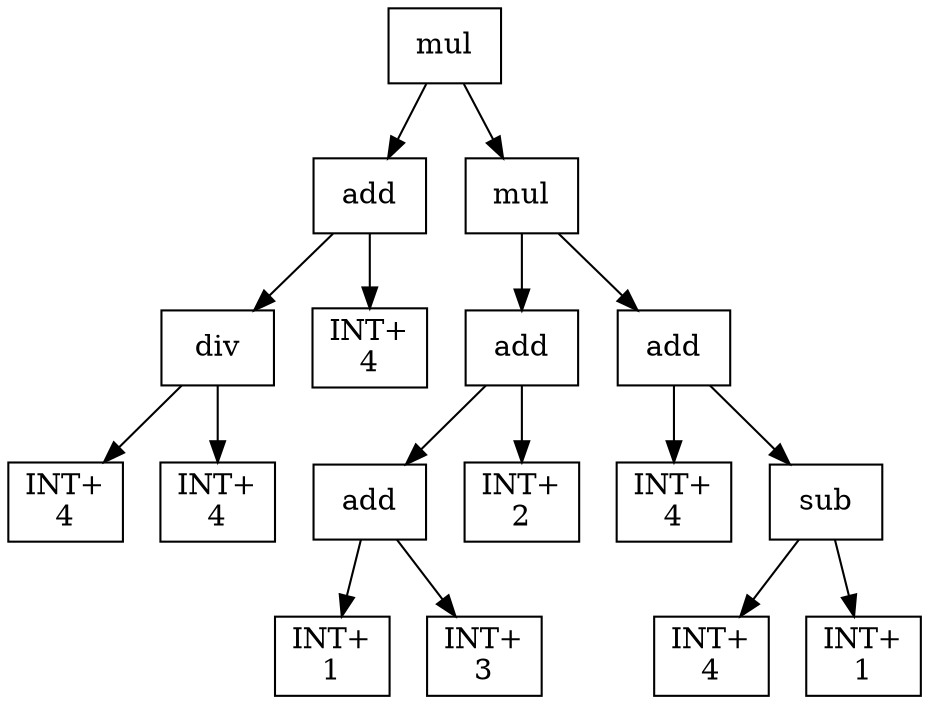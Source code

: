 digraph expr {
  node [shape=box];
  n1 [label="mul"];
  n2 [label="add"];
  n3 [label="div"];
  n4 [label="INT+\n4"];
  n5 [label="INT+\n4"];
  n3 -> n4;
  n3 -> n5;
  n6 [label="INT+\n4"];
  n2 -> n3;
  n2 -> n6;
  n7 [label="mul"];
  n8 [label="add"];
  n9 [label="add"];
  n10 [label="INT+\n1"];
  n11 [label="INT+\n3"];
  n9 -> n10;
  n9 -> n11;
  n12 [label="INT+\n2"];
  n8 -> n9;
  n8 -> n12;
  n13 [label="add"];
  n14 [label="INT+\n4"];
  n15 [label="sub"];
  n16 [label="INT+\n4"];
  n17 [label="INT+\n1"];
  n15 -> n16;
  n15 -> n17;
  n13 -> n14;
  n13 -> n15;
  n7 -> n8;
  n7 -> n13;
  n1 -> n2;
  n1 -> n7;
}